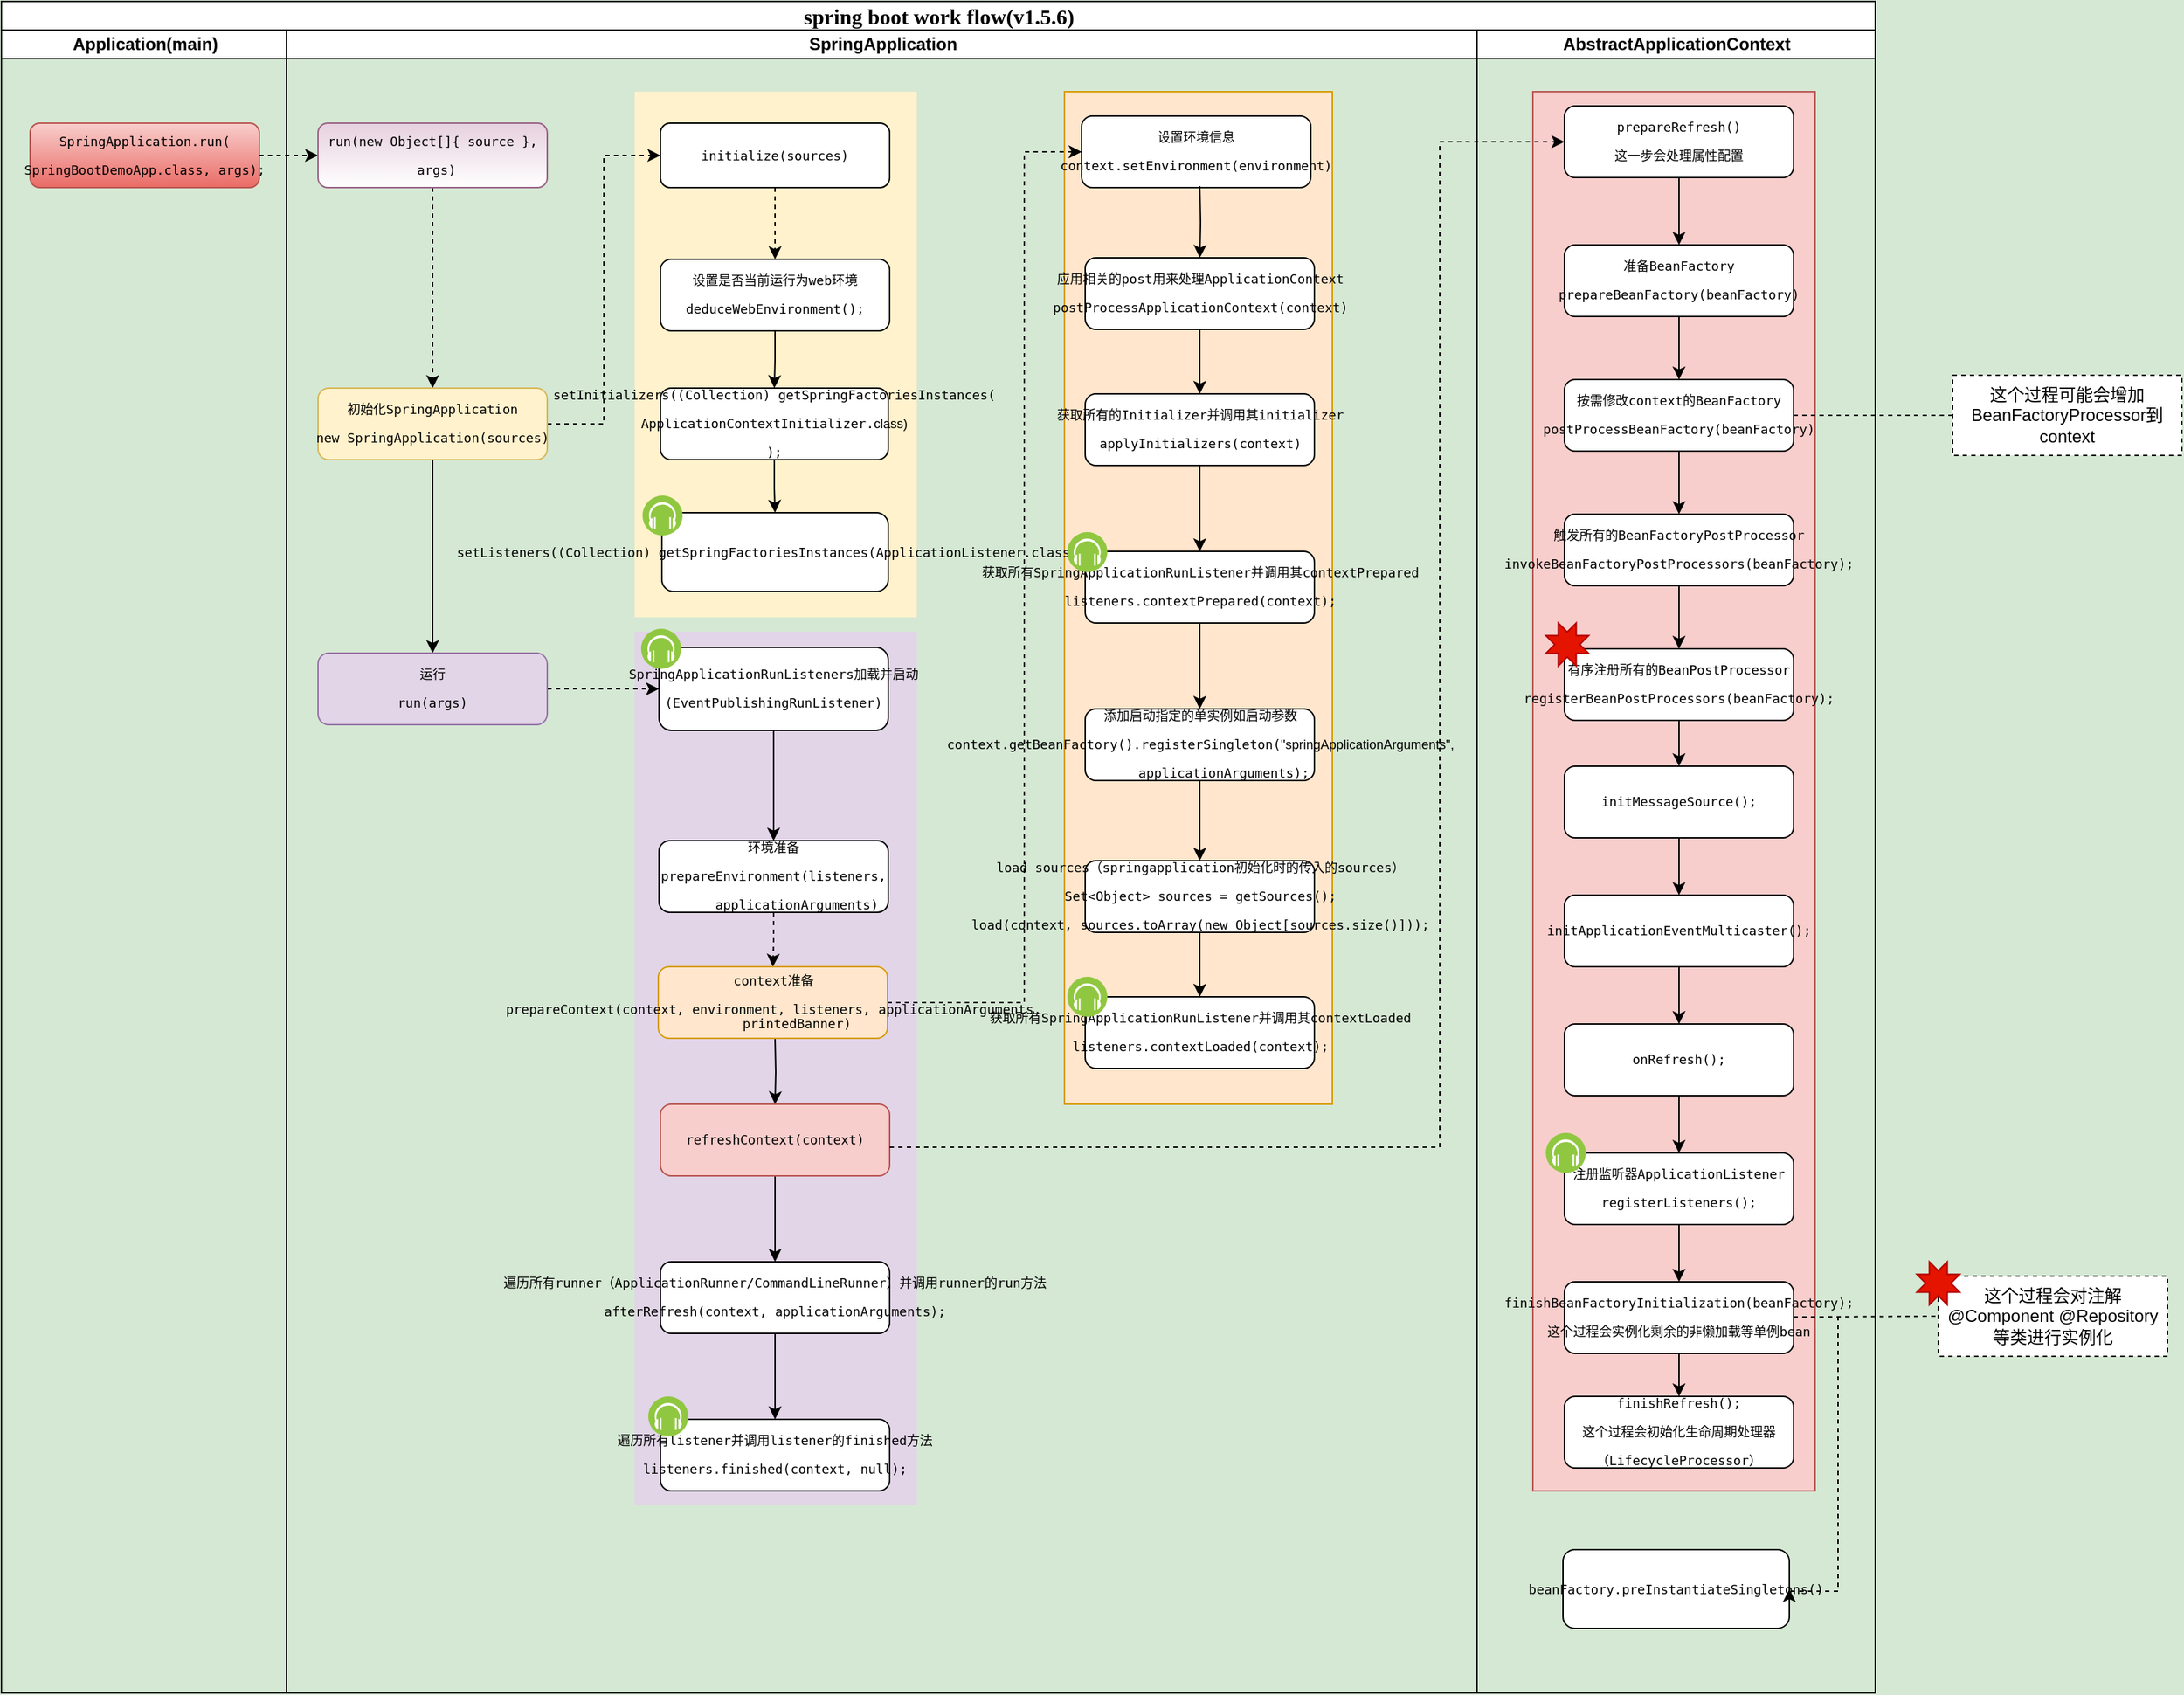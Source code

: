 <mxfile version="10.7.5" type="device"><diagram name="Page-1" id="74e2e168-ea6b-b213-b513-2b3c1d86103e"><mxGraphModel dx="1398" dy="862" grid="1" gridSize="10" guides="1" tooltips="1" connect="1" arrows="1" fold="1" page="1" pageScale="1" pageWidth="1100" pageHeight="850" background="#D5E8D4" math="0" shadow="0"><root><mxCell id="0"/><mxCell id="1" parent="0"/><mxCell id="77e6c97f196da883-1" value="&lt;font style=&quot;font-size: 15px&quot;&gt;spring boot work flow(v1.5.6)&lt;/font&gt;" style="swimlane;html=1;childLayout=stackLayout;startSize=20;rounded=0;shadow=0;labelBackgroundColor=none;strokeWidth=1;fontFamily=Verdana;fontSize=5;align=center;verticalAlign=middle;" parent="1" vertex="1"><mxGeometry x="68" y="20" width="1308" height="1181" as="geometry"/></mxCell><mxCell id="77e6c97f196da883-2" value="Application(main)" style="swimlane;html=1;startSize=20;verticalAlign=middle;" parent="77e6c97f196da883-1" vertex="1"><mxGeometry y="20" width="199" height="1161" as="geometry"/></mxCell><mxCell id="77e6c97f196da883-8" value="&lt;pre style=&quot;font-size: 9px;&quot;&gt;SpringApplication.&lt;span style=&quot;font-size: 9px;&quot;&gt;run&lt;/span&gt;(&lt;/pre&gt;&lt;pre style=&quot;font-size: 9px;&quot;&gt;SpringBootDemoApp.&lt;span style=&quot;font-size: 9px;&quot;&gt;class&lt;/span&gt;, args);&lt;/pre&gt;" style="rounded=1;whiteSpace=wrap;html=1;shadow=0;labelBackgroundColor=none;strokeColor=#b85450;strokeWidth=1;fillColor=#f8cecc;fontFamily=Verdana;fontSize=9;align=center;verticalAlign=middle;gradientColor=#ea6b66;" parent="77e6c97f196da883-2" vertex="1"><mxGeometry x="20" y="65" width="160" height="45" as="geometry"/></mxCell><mxCell id="xCWV8dmAgBK2p6FcGzar-16" value="" style="edgeStyle=orthogonalEdgeStyle;rounded=0;orthogonalLoop=1;jettySize=auto;html=1;dashed=1;fontSize=9;strokeWidth=1;verticalAlign=middle;" parent="77e6c97f196da883-1" source="77e6c97f196da883-8" target="xCWV8dmAgBK2p6FcGzar-2" edge="1"><mxGeometry relative="1" as="geometry"/></mxCell><mxCell id="77e6c97f196da883-4" value="SpringApplication" style="swimlane;html=1;startSize=20;verticalAlign=middle;" parent="77e6c97f196da883-1" vertex="1"><mxGeometry x="199" y="20" width="831" height="1161" as="geometry"/></mxCell><mxCell id="xCWV8dmAgBK2p6FcGzar-78" value="" style="rounded=0;whiteSpace=wrap;html=1;fillColor=#ffe6cc;fontSize=10;strokeColor=#d79b00;strokeWidth=1;verticalAlign=middle;" parent="77e6c97f196da883-4" vertex="1"><mxGeometry x="543" y="43" width="187" height="707" as="geometry"/></mxCell><mxCell id="xCWV8dmAgBK2p6FcGzar-77" value="" style="rounded=0;whiteSpace=wrap;html=1;fillColor=#e1d5e7;fontSize=9;strokeColor=none;strokeWidth=1;verticalAlign=middle;" parent="77e6c97f196da883-4" vertex="1"><mxGeometry x="243" y="420" width="197" height="610" as="geometry"/></mxCell><mxCell id="xCWV8dmAgBK2p6FcGzar-76" value="" style="rounded=0;whiteSpace=wrap;html=1;fontSize=10;fillColor=#fff2cc;strokeColor=none;strokeWidth=1;verticalAlign=middle;" parent="77e6c97f196da883-4" vertex="1"><mxGeometry x="243" y="43" width="197" height="367" as="geometry"/></mxCell><mxCell id="xCWV8dmAgBK2p6FcGzar-4" value="" style="edgeStyle=orthogonalEdgeStyle;rounded=0;orthogonalLoop=1;jettySize=auto;html=1;fontSize=9;verticalAlign=middle;dashed=1;strokeWidth=1;" parent="77e6c97f196da883-4" source="xCWV8dmAgBK2p6FcGzar-2" target="xCWV8dmAgBK2p6FcGzar-3" edge="1"><mxGeometry relative="1" as="geometry"/></mxCell><mxCell id="xCWV8dmAgBK2p6FcGzar-2" value="&lt;pre style=&quot;font-size: 9px;&quot;&gt;&lt;span style=&quot;font-size: 9px;&quot;&gt;run&lt;/span&gt;(&lt;span style=&quot;font-size: 9px;&quot;&gt;new &lt;/span&gt;Object[]{ source },&lt;/pre&gt;&lt;pre style=&quot;font-size: 9px;&quot;&gt; args)&lt;/pre&gt;" style="rounded=1;whiteSpace=wrap;html=1;fontSize=9;fillColor=#e6d0de;strokeColor=#996185;strokeWidth=1;verticalAlign=middle;gradientColor=#ffffff;" parent="77e6c97f196da883-4" vertex="1"><mxGeometry x="22" y="65" width="160" height="45" as="geometry"/></mxCell><mxCell id="xCWV8dmAgBK2p6FcGzar-6" value="" style="edgeStyle=orthogonalEdgeStyle;rounded=0;orthogonalLoop=1;jettySize=auto;html=1;fontSize=9;strokeWidth=1;verticalAlign=middle;" parent="77e6c97f196da883-4" source="xCWV8dmAgBK2p6FcGzar-3" target="xCWV8dmAgBK2p6FcGzar-5" edge="1"><mxGeometry relative="1" as="geometry"/></mxCell><mxCell id="xCWV8dmAgBK2p6FcGzar-34" value="" style="edgeStyle=orthogonalEdgeStyle;rounded=0;orthogonalLoop=1;jettySize=auto;html=1;fontSize=9;entryX=0;entryY=0.5;entryDx=0;entryDy=0;dashed=1;strokeWidth=1;verticalAlign=middle;" parent="77e6c97f196da883-4" source="xCWV8dmAgBK2p6FcGzar-3" target="xCWV8dmAgBK2p6FcGzar-8" edge="1"><mxGeometry relative="1" as="geometry"/></mxCell><mxCell id="xCWV8dmAgBK2p6FcGzar-3" value="&lt;pre style=&quot;font-size: 9px;&quot;&gt;&lt;pre style=&quot;font-size: 9px;&quot;&gt;初始化SpringApplication&lt;/pre&gt;&lt;pre style=&quot;font-size: 9px;&quot;&gt;&lt;span style=&quot;font-size: 9px;&quot;&gt;new &lt;/span&gt;SpringApplication(sources)&lt;/pre&gt;&lt;/pre&gt;" style="rounded=1;whiteSpace=wrap;html=1;fontSize=9;fillColor=#fff2cc;strokeColor=#d6b656;strokeWidth=1;verticalAlign=middle;" parent="77e6c97f196da883-4" vertex="1"><mxGeometry x="22" y="250" width="160" height="50" as="geometry"/></mxCell><mxCell id="xCWV8dmAgBK2p6FcGzar-22" value="" style="edgeStyle=orthogonalEdgeStyle;rounded=0;orthogonalLoop=1;jettySize=auto;html=1;dashed=1;fontSize=9;strokeWidth=1;verticalAlign=middle;entryX=0;entryY=0.5;entryDx=0;entryDy=0;" parent="77e6c97f196da883-4" source="xCWV8dmAgBK2p6FcGzar-5" target="tk0hiYS8A3kOr5crJlKy-17" edge="1"><mxGeometry relative="1" as="geometry"/></mxCell><mxCell id="xCWV8dmAgBK2p6FcGzar-5" value="&lt;pre style=&quot;font-size: 9px;&quot;&gt;&lt;pre style=&quot;font-size: 9px;&quot;&gt;&lt;pre style=&quot;font-size: 9px;&quot;&gt;&lt;pre style=&quot;font-size: 9px;&quot;&gt;运行&lt;/pre&gt;&lt;pre style=&quot;font-size: 9px;&quot;&gt;run(args)&lt;/pre&gt;&lt;/pre&gt;&lt;/pre&gt;&lt;/pre&gt;" style="rounded=1;whiteSpace=wrap;html=1;fontSize=9;fillColor=#e1d5e7;strokeColor=#9673a6;strokeWidth=1;verticalAlign=middle;" parent="77e6c97f196da883-4" vertex="1"><mxGeometry x="22" y="435" width="160" height="50" as="geometry"/></mxCell><mxCell id="xCWV8dmAgBK2p6FcGzar-24" value="" style="edgeStyle=orthogonalEdgeStyle;rounded=0;orthogonalLoop=1;jettySize=auto;html=1;dashed=1;fontSize=9;strokeWidth=1;entryX=0.5;entryY=0;entryDx=0;entryDy=0;verticalAlign=middle;" parent="77e6c97f196da883-4" source="xCWV8dmAgBK2p6FcGzar-21" target="xCWV8dmAgBK2p6FcGzar-25" edge="1"><mxGeometry relative="1" as="geometry"><mxPoint x="342" y="539" as="targetPoint"/></mxGeometry></mxCell><mxCell id="xCWV8dmAgBK2p6FcGzar-21" value="&lt;pre style=&quot;font-size: 9px&quot;&gt;&lt;pre style=&quot;font-size: 9px&quot;&gt;&lt;pre style=&quot;font-size: 9px&quot;&gt;&lt;pre style=&quot;font-size: 9px&quot;&gt;&lt;pre style=&quot;font-size: 9px&quot;&gt;环境准备&lt;/pre&gt;&lt;pre style=&quot;font-size: 9px&quot;&gt;prepareEnvironment(listeners,&lt;/pre&gt;&lt;pre style=&quot;font-size: 9px&quot;&gt;      applicationArguments)&lt;/pre&gt;&lt;/pre&gt;&lt;/pre&gt;&lt;/pre&gt;&lt;/pre&gt;" style="rounded=1;whiteSpace=wrap;html=1;fontSize=9;strokeWidth=1;verticalAlign=middle;" parent="77e6c97f196da883-4" vertex="1"><mxGeometry x="260" y="566" width="160" height="50" as="geometry"/></mxCell><mxCell id="xCWV8dmAgBK2p6FcGzar-28" value="" style="edgeStyle=orthogonalEdgeStyle;rounded=0;orthogonalLoop=1;jettySize=auto;html=1;fontSize=9;strokeWidth=1;verticalAlign=middle;" parent="77e6c97f196da883-4" target="xCWV8dmAgBK2p6FcGzar-27" edge="1"><mxGeometry relative="1" as="geometry"><mxPoint x="341" y="704" as="sourcePoint"/></mxGeometry></mxCell><mxCell id="xCWV8dmAgBK2p6FcGzar-36" value="" style="edgeStyle=orthogonalEdgeStyle;rounded=0;orthogonalLoop=1;jettySize=auto;html=1;dashed=1;fontSize=9;strokeWidth=1;verticalAlign=middle;" parent="77e6c97f196da883-4" source="xCWV8dmAgBK2p6FcGzar-25" target="xCWV8dmAgBK2p6FcGzar-35" edge="1"><mxGeometry relative="1" as="geometry"><Array as="points"><mxPoint x="515" y="679"/><mxPoint x="515" y="85"/></Array></mxGeometry></mxCell><mxCell id="xCWV8dmAgBK2p6FcGzar-25" value="&lt;pre style=&quot;font-size: 9px;&quot;&gt;&lt;pre style=&quot;font-size: 9px;&quot;&gt;&lt;pre style=&quot;font-size: 9px;&quot;&gt;&lt;pre style=&quot;font-size: 9px;&quot;&gt;&lt;pre style=&quot;font-size: 9px;&quot;&gt;&lt;pre style=&quot;font-size: 9px;&quot;&gt;context准备&lt;/pre&gt;&lt;pre style=&quot;font-size: 9px;&quot;&gt;prepareContext(context, environment, listeners, applicationArguments,&lt;br style=&quot;font-size: 9px;&quot;&gt;      printedBanner)&lt;/pre&gt;&lt;/pre&gt;&lt;/pre&gt;&lt;/pre&gt;&lt;/pre&gt;&lt;/pre&gt;" style="rounded=1;whiteSpace=wrap;html=1;fontSize=9;fillColor=#ffe6cc;strokeColor=#d79b00;strokeWidth=1;verticalAlign=middle;" parent="77e6c97f196da883-4" vertex="1"><mxGeometry x="259.5" y="654" width="160" height="50" as="geometry"/></mxCell><mxCell id="xCWV8dmAgBK2p6FcGzar-35" value="&lt;pre style=&quot;font-size: 9px&quot;&gt;&lt;pre style=&quot;font-size: 9px&quot;&gt;&lt;pre style=&quot;font-size: 9px&quot;&gt;&lt;pre style=&quot;font-size: 9px&quot;&gt;&lt;pre style=&quot;font-size: 9px&quot;&gt;&lt;pre style=&quot;font-size: 9px&quot;&gt;&lt;pre style=&quot;font-size: 9px&quot;&gt;设置环境信息&lt;/pre&gt;&lt;pre style=&quot;font-size: 9px&quot;&gt;context.setEnvironment(environment)&lt;/pre&gt;&lt;/pre&gt;&lt;/pre&gt;&lt;/pre&gt;&lt;/pre&gt;&lt;/pre&gt;&lt;/pre&gt;" style="rounded=1;whiteSpace=wrap;html=1;fontSize=9;strokeWidth=1;verticalAlign=middle;" parent="77e6c97f196da883-4" vertex="1"><mxGeometry x="555" y="60" width="160" height="50" as="geometry"/></mxCell><mxCell id="xCWV8dmAgBK2p6FcGzar-40" value="" style="edgeStyle=orthogonalEdgeStyle;rounded=0;orthogonalLoop=1;jettySize=auto;html=1;fontSize=9;strokeWidth=1;verticalAlign=middle;" parent="77e6c97f196da883-4" target="xCWV8dmAgBK2p6FcGzar-39" edge="1"><mxGeometry relative="1" as="geometry"><mxPoint x="637.5" y="109" as="sourcePoint"/></mxGeometry></mxCell><mxCell id="xCWV8dmAgBK2p6FcGzar-42" value="" style="edgeStyle=orthogonalEdgeStyle;rounded=0;orthogonalLoop=1;jettySize=auto;html=1;fontSize=9;strokeWidth=1;verticalAlign=middle;" parent="77e6c97f196da883-4" source="xCWV8dmAgBK2p6FcGzar-39" target="xCWV8dmAgBK2p6FcGzar-41" edge="1"><mxGeometry relative="1" as="geometry"/></mxCell><mxCell id="xCWV8dmAgBK2p6FcGzar-39" value="&lt;pre style=&quot;font-size: 9px&quot;&gt;&lt;pre style=&quot;font-size: 9px&quot;&gt;&lt;pre style=&quot;font-size: 9px&quot;&gt;&lt;pre style=&quot;font-size: 9px&quot;&gt;&lt;pre style=&quot;font-size: 9px&quot;&gt;&lt;pre style=&quot;font-size: 9px&quot;&gt;&lt;pre style=&quot;font-size: 9px&quot;&gt;&lt;pre style=&quot;font-size: 9px&quot;&gt;应用相关的post用来处理ApplicationContext&lt;/pre&gt;&lt;pre style=&quot;font-size: 9px&quot;&gt;postProcessApplicationContext(context)&lt;/pre&gt;&lt;/pre&gt;&lt;/pre&gt;&lt;/pre&gt;&lt;/pre&gt;&lt;/pre&gt;&lt;/pre&gt;&lt;/pre&gt;" style="rounded=1;whiteSpace=wrap;html=1;fontSize=9;strokeWidth=1;verticalAlign=middle;" parent="77e6c97f196da883-4" vertex="1"><mxGeometry x="557.5" y="159" width="160" height="50" as="geometry"/></mxCell><mxCell id="xCWV8dmAgBK2p6FcGzar-44" value="" style="edgeStyle=orthogonalEdgeStyle;rounded=0;orthogonalLoop=1;jettySize=auto;html=1;fontSize=9;strokeWidth=1;verticalAlign=middle;" parent="77e6c97f196da883-4" source="xCWV8dmAgBK2p6FcGzar-41" target="xCWV8dmAgBK2p6FcGzar-43" edge="1"><mxGeometry relative="1" as="geometry"/></mxCell><mxCell id="xCWV8dmAgBK2p6FcGzar-41" value="&lt;pre style=&quot;font-size: 9px&quot;&gt;&lt;pre style=&quot;font-size: 9px&quot;&gt;&lt;pre style=&quot;font-size: 9px&quot;&gt;&lt;pre style=&quot;font-size: 9px&quot;&gt;&lt;pre style=&quot;font-size: 9px&quot;&gt;&lt;pre style=&quot;font-size: 9px&quot;&gt;&lt;pre style=&quot;font-size: 9px&quot;&gt;&lt;pre style=&quot;font-size: 9px&quot;&gt;&lt;pre style=&quot;font-size: 9px&quot;&gt;获取所有的Initializer并调用其initializer&lt;/pre&gt;&lt;pre style=&quot;font-size: 9px&quot;&gt;applyInitializers(context)&lt;/pre&gt;&lt;/pre&gt;&lt;/pre&gt;&lt;/pre&gt;&lt;/pre&gt;&lt;/pre&gt;&lt;/pre&gt;&lt;/pre&gt;&lt;/pre&gt;" style="rounded=1;whiteSpace=wrap;html=1;fontSize=9;strokeWidth=1;verticalAlign=middle;" parent="77e6c97f196da883-4" vertex="1"><mxGeometry x="557.5" y="254" width="160" height="50" as="geometry"/></mxCell><mxCell id="xCWV8dmAgBK2p6FcGzar-46" value="" style="edgeStyle=orthogonalEdgeStyle;rounded=0;orthogonalLoop=1;jettySize=auto;html=1;fontSize=9;strokeWidth=1;verticalAlign=middle;" parent="77e6c97f196da883-4" source="xCWV8dmAgBK2p6FcGzar-43" target="xCWV8dmAgBK2p6FcGzar-45" edge="1"><mxGeometry relative="1" as="geometry"/></mxCell><mxCell id="xCWV8dmAgBK2p6FcGzar-43" value="&lt;pre style=&quot;font-size: 9px&quot;&gt;&lt;pre style=&quot;font-size: 9px&quot;&gt;&lt;pre style=&quot;font-size: 9px&quot;&gt;&lt;pre style=&quot;font-size: 9px&quot;&gt;&lt;pre style=&quot;font-size: 9px&quot;&gt;&lt;pre style=&quot;font-size: 9px&quot;&gt;&lt;pre style=&quot;font-size: 9px&quot;&gt;&lt;pre style=&quot;font-size: 9px&quot;&gt;&lt;pre style=&quot;font-size: 9px&quot;&gt;&lt;pre style=&quot;font-size: 9px&quot;&gt;获取所有SpringApplicationRunListener并调用其contextPrepared&lt;/pre&gt;&lt;pre style=&quot;font-size: 9px&quot;&gt;listeners.contextPrepared(context);&lt;/pre&gt;&lt;/pre&gt;&lt;/pre&gt;&lt;/pre&gt;&lt;/pre&gt;&lt;/pre&gt;&lt;/pre&gt;&lt;/pre&gt;&lt;/pre&gt;&lt;/pre&gt;" style="rounded=1;whiteSpace=wrap;html=1;fontSize=9;strokeWidth=1;verticalAlign=middle;" parent="77e6c97f196da883-4" vertex="1"><mxGeometry x="557.5" y="364" width="160" height="50" as="geometry"/></mxCell><mxCell id="xCWV8dmAgBK2p6FcGzar-48" value="" style="edgeStyle=orthogonalEdgeStyle;rounded=0;orthogonalLoop=1;jettySize=auto;html=1;fontSize=9;strokeWidth=1;verticalAlign=middle;" parent="77e6c97f196da883-4" source="xCWV8dmAgBK2p6FcGzar-45" target="xCWV8dmAgBK2p6FcGzar-47" edge="1"><mxGeometry relative="1" as="geometry"/></mxCell><mxCell id="xCWV8dmAgBK2p6FcGzar-45" value="&lt;pre style=&quot;font-size: 9px&quot;&gt;&lt;pre style=&quot;font-size: 9px&quot;&gt;&lt;pre style=&quot;font-size: 9px&quot;&gt;&lt;pre style=&quot;font-size: 9px&quot;&gt;&lt;pre style=&quot;font-size: 9px&quot;&gt;&lt;pre style=&quot;font-size: 9px&quot;&gt;&lt;pre style=&quot;font-size: 9px&quot;&gt;&lt;pre style=&quot;font-size: 9px&quot;&gt;&lt;pre style=&quot;font-size: 9px&quot;&gt;&lt;pre style=&quot;font-size: 9px&quot;&gt;&lt;pre style=&quot;font-size: 9px&quot;&gt;&lt;pre style=&quot;font-size: 9px&quot;&gt;添加启动指定的单实例如启动参数&lt;/pre&gt;&lt;pre style=&quot;font-size: 9px&quot;&gt;context.getBeanFactory().registerSingleton(&lt;span style=&quot;font-family: &amp;#34;helvetica&amp;#34; ; white-space: normal&quot;&gt;&quot;springApplicationArguments&quot;&lt;/span&gt;&lt;span style=&quot;font-family: &amp;#34;helvetica&amp;#34; ; white-space: normal&quot;&gt;,&lt;/span&gt;&lt;br&gt;&lt;/pre&gt;&lt;/pre&gt;&lt;pre style=&quot;font-size: 9px&quot;&gt;      applicationArguments);&lt;/pre&gt;&lt;/pre&gt;&lt;/pre&gt;&lt;/pre&gt;&lt;/pre&gt;&lt;/pre&gt;&lt;/pre&gt;&lt;/pre&gt;&lt;/pre&gt;&lt;/pre&gt;&lt;/pre&gt;" style="rounded=1;whiteSpace=wrap;html=1;fontSize=9;strokeWidth=1;verticalAlign=middle;" parent="77e6c97f196da883-4" vertex="1"><mxGeometry x="557.5" y="474" width="160" height="50" as="geometry"/></mxCell><mxCell id="xCWV8dmAgBK2p6FcGzar-50" value="" style="edgeStyle=orthogonalEdgeStyle;rounded=0;orthogonalLoop=1;jettySize=auto;html=1;fontSize=9;strokeWidth=1;verticalAlign=middle;" parent="77e6c97f196da883-4" source="xCWV8dmAgBK2p6FcGzar-47" target="xCWV8dmAgBK2p6FcGzar-49" edge="1"><mxGeometry relative="1" as="geometry"/></mxCell><mxCell id="xCWV8dmAgBK2p6FcGzar-47" value="&lt;pre style=&quot;font-size: 9px&quot;&gt;&lt;pre style=&quot;font-size: 9px&quot;&gt;&lt;pre style=&quot;font-size: 9px&quot;&gt;&lt;pre style=&quot;font-size: 9px&quot;&gt;&lt;pre style=&quot;font-size: 9px&quot;&gt;&lt;pre style=&quot;font-size: 9px&quot;&gt;&lt;pre style=&quot;font-size: 9px&quot;&gt;&lt;pre style=&quot;font-size: 9px&quot;&gt;&lt;pre style=&quot;font-size: 9px&quot;&gt;&lt;pre style=&quot;font-size: 9px&quot;&gt;&lt;pre style=&quot;font-size: 9px&quot;&gt;&lt;pre style=&quot;font-size: 9px&quot;&gt;&lt;pre style=&quot;font-size: 9px&quot;&gt;load sources（springapplication初始化时的传入的sources）&lt;/pre&gt;&lt;pre style=&quot;font-size: 9px&quot;&gt;Set&amp;lt;Object&amp;gt; sources = getSources();&lt;/pre&gt;&lt;pre style=&quot;font-size: 9px&quot;&gt;&lt;pre style=&quot;font-size: 9px&quot;&gt;load(context, sources.toArray(&lt;span style=&quot;font-size: 9px&quot;&gt;new &lt;/span&gt;Object[sources.size()]));&lt;/pre&gt;&lt;/pre&gt;&lt;/pre&gt;&lt;/pre&gt;&lt;/pre&gt;&lt;/pre&gt;&lt;/pre&gt;&lt;/pre&gt;&lt;/pre&gt;&lt;/pre&gt;&lt;/pre&gt;&lt;/pre&gt;&lt;/pre&gt;&lt;/pre&gt;" style="rounded=1;whiteSpace=wrap;html=1;fontSize=9;strokeWidth=1;verticalAlign=middle;" parent="77e6c97f196da883-4" vertex="1"><mxGeometry x="557.5" y="580" width="160" height="50" as="geometry"/></mxCell><mxCell id="xCWV8dmAgBK2p6FcGzar-49" value="&lt;pre style=&quot;font-size: 9px&quot;&gt;&lt;pre style=&quot;font-size: 9px&quot;&gt;&lt;pre style=&quot;font-size: 9px&quot;&gt;&lt;pre style=&quot;font-size: 9px&quot;&gt;&lt;pre style=&quot;font-size: 9px&quot;&gt;&lt;pre style=&quot;font-size: 9px&quot;&gt;&lt;pre style=&quot;font-size: 9px&quot;&gt;&lt;pre style=&quot;font-size: 9px&quot;&gt;&lt;pre style=&quot;font-size: 9px&quot;&gt;&lt;pre style=&quot;font-size: 9px&quot;&gt;&lt;pre style=&quot;font-size: 9px&quot;&gt;&lt;pre style=&quot;font-size: 9px&quot;&gt;&lt;pre style=&quot;font-size: 9px&quot;&gt;&lt;pre style=&quot;font-size: 9px&quot;&gt;&lt;pre&gt;获取所有SpringApplicationRunListener并调用其contextLoaded&lt;/pre&gt;&lt;/pre&gt;&lt;pre style=&quot;font-size: 9px&quot;&gt;listeners.contextLoaded(context);&lt;/pre&gt;&lt;/pre&gt;&lt;/pre&gt;&lt;/pre&gt;&lt;/pre&gt;&lt;/pre&gt;&lt;/pre&gt;&lt;/pre&gt;&lt;/pre&gt;&lt;/pre&gt;&lt;/pre&gt;&lt;/pre&gt;&lt;/pre&gt;&lt;/pre&gt;" style="rounded=1;whiteSpace=wrap;html=1;fontSize=9;strokeWidth=1;verticalAlign=middle;" parent="77e6c97f196da883-4" vertex="1"><mxGeometry x="557.5" y="675" width="160" height="50" as="geometry"/></mxCell><mxCell id="xCWV8dmAgBK2p6FcGzar-30" value="" style="edgeStyle=orthogonalEdgeStyle;rounded=0;orthogonalLoop=1;jettySize=auto;html=1;fontSize=9;strokeWidth=1;verticalAlign=middle;" parent="77e6c97f196da883-4" source="xCWV8dmAgBK2p6FcGzar-27" target="xCWV8dmAgBK2p6FcGzar-29" edge="1"><mxGeometry relative="1" as="geometry"/></mxCell><mxCell id="xCWV8dmAgBK2p6FcGzar-27" value="&lt;pre style=&quot;font-size: 9px;&quot;&gt;&lt;pre style=&quot;font-size: 9px;&quot;&gt;&lt;pre style=&quot;font-size: 9px;&quot;&gt;&lt;pre style=&quot;font-size: 9px;&quot;&gt;&lt;pre style=&quot;font-size: 9px;&quot;&gt;&lt;pre style=&quot;font-size: 9px;&quot;&gt;&lt;pre style=&quot;font-size: 9px;&quot;&gt;refreshContext(context)&lt;/pre&gt;&lt;/pre&gt;&lt;/pre&gt;&lt;/pre&gt;&lt;/pre&gt;&lt;/pre&gt;&lt;/pre&gt;" style="rounded=1;whiteSpace=wrap;html=1;fontSize=9;fillColor=#f8cecc;strokeColor=#b85450;strokeWidth=1;verticalAlign=middle;" parent="77e6c97f196da883-4" vertex="1"><mxGeometry x="261" y="750" width="160" height="50" as="geometry"/></mxCell><mxCell id="xCWV8dmAgBK2p6FcGzar-32" value="" style="edgeStyle=orthogonalEdgeStyle;rounded=0;orthogonalLoop=1;jettySize=auto;html=1;fontSize=9;strokeWidth=1;verticalAlign=middle;" parent="77e6c97f196da883-4" source="xCWV8dmAgBK2p6FcGzar-29" target="xCWV8dmAgBK2p6FcGzar-31" edge="1"><mxGeometry relative="1" as="geometry"/></mxCell><mxCell id="xCWV8dmAgBK2p6FcGzar-29" value="&lt;pre style=&quot;font-size: 9px;&quot;&gt;&lt;pre style=&quot;font-size: 9px;&quot;&gt;&lt;pre style=&quot;font-size: 9px;&quot;&gt;&lt;pre style=&quot;font-size: 9px;&quot;&gt;&lt;pre style=&quot;font-size: 9px;&quot;&gt;&lt;pre style=&quot;font-size: 9px;&quot;&gt;&lt;pre style=&quot;font-size: 9px;&quot;&gt;&lt;pre style=&quot;font-size: 9px;&quot;&gt;遍历所有runner（ApplicationRunner/CommandLineRunner）并调用runner的run方法&lt;/pre&gt;&lt;pre style=&quot;font-size: 9px;&quot;&gt;afterRefresh(context, applicationArguments);&lt;/pre&gt;&lt;/pre&gt;&lt;/pre&gt;&lt;/pre&gt;&lt;/pre&gt;&lt;/pre&gt;&lt;/pre&gt;&lt;/pre&gt;" style="rounded=1;whiteSpace=wrap;html=1;fontSize=9;strokeWidth=1;verticalAlign=middle;" parent="77e6c97f196da883-4" vertex="1"><mxGeometry x="261" y="860" width="160" height="50" as="geometry"/></mxCell><mxCell id="xCWV8dmAgBK2p6FcGzar-31" value="&lt;pre style=&quot;font-size: 9px;&quot;&gt;&lt;pre style=&quot;font-size: 9px;&quot;&gt;&lt;pre style=&quot;font-size: 9px;&quot;&gt;&lt;pre style=&quot;font-size: 9px;&quot;&gt;&lt;pre style=&quot;font-size: 9px;&quot;&gt;&lt;pre style=&quot;font-size: 9px;&quot;&gt;&lt;pre style=&quot;font-size: 9px;&quot;&gt;&lt;pre style=&quot;font-size: 9px;&quot;&gt;&lt;pre style=&quot;font-size: 9px;&quot;&gt;遍历所有listener并调用listener的finished方法&lt;/pre&gt;&lt;pre style=&quot;font-size: 9px;&quot;&gt;listeners.finished(context, &lt;span style=&quot;font-size: 9px;&quot;&gt;null&lt;/span&gt;);&lt;/pre&gt;&lt;/pre&gt;&lt;/pre&gt;&lt;/pre&gt;&lt;/pre&gt;&lt;/pre&gt;&lt;/pre&gt;&lt;/pre&gt;&lt;/pre&gt;" style="rounded=1;whiteSpace=wrap;html=1;fontSize=9;strokeWidth=1;verticalAlign=middle;" parent="77e6c97f196da883-4" vertex="1"><mxGeometry x="261" y="970" width="160" height="50" as="geometry"/></mxCell><mxCell id="xCWV8dmAgBK2p6FcGzar-8" value="&lt;pre style=&quot;font-size: 9px;&quot;&gt;initialize(sources)&lt;/pre&gt;" style="rounded=1;whiteSpace=wrap;html=1;fontSize=9;strokeWidth=1;verticalAlign=middle;" parent="77e6c97f196da883-4" vertex="1"><mxGeometry x="261" y="65" width="160" height="45" as="geometry"/></mxCell><mxCell id="xCWV8dmAgBK2p6FcGzar-9" value="&lt;pre style=&quot;font-size: 9px;&quot;&gt;&lt;pre style=&quot;font-size: 9px;&quot;&gt;设置是否当前运行为web环境&lt;/pre&gt;&lt;pre style=&quot;font-size: 9px;&quot;&gt;deduceWebEnvironment();&lt;/pre&gt;&lt;/pre&gt;" style="rounded=1;html=1;fontSize=9;strokeWidth=1;verticalAlign=middle;horizontal=1;spacing=2;whiteSpace=wrap;labelBorderColor=none;" parent="77e6c97f196da883-4" vertex="1"><mxGeometry x="261" y="160" width="160" height="50" as="geometry"/></mxCell><mxCell id="xCWV8dmAgBK2p6FcGzar-10" value="" style="edgeStyle=orthogonalEdgeStyle;rounded=0;orthogonalLoop=1;jettySize=auto;html=1;dashed=1;fontSize=9;strokeWidth=1;verticalAlign=middle;" parent="77e6c97f196da883-4" source="xCWV8dmAgBK2p6FcGzar-8" target="xCWV8dmAgBK2p6FcGzar-9" edge="1"><mxGeometry relative="1" as="geometry"/></mxCell><mxCell id="xCWV8dmAgBK2p6FcGzar-33" value="" style="edgeStyle=orthogonalEdgeStyle;rounded=0;orthogonalLoop=1;jettySize=auto;html=1;fontSize=9;strokeWidth=1;verticalAlign=middle;" parent="77e6c97f196da883-4" source="xCWV8dmAgBK2p6FcGzar-11" target="xCWV8dmAgBK2p6FcGzar-13" edge="1"><mxGeometry relative="1" as="geometry"/></mxCell><mxCell id="xCWV8dmAgBK2p6FcGzar-11" value="&lt;pre style=&quot;font-size: 9px&quot;&gt;&lt;pre style=&quot;font-size: 9px&quot;&gt;&lt;pre style=&quot;font-size: 9px&quot;&gt;setInitializers((Collection) getSpringFactoriesInstances(&lt;/pre&gt;&lt;pre style=&quot;font-size: 9px&quot;&gt;ApplicationContextInitializer.&lt;span style=&quot;font-family: &amp;#34;helvetica&amp;#34; ; white-space: normal&quot;&gt;class&lt;/span&gt;&lt;span style=&quot;font-family: &amp;#34;helvetica&amp;#34; ; white-space: normal&quot;&gt;)&lt;/span&gt;&lt;/pre&gt;&lt;pre style=&quot;font-size: 9px&quot;&gt;);&lt;/pre&gt;&lt;/pre&gt;&lt;/pre&gt;" style="rounded=1;whiteSpace=wrap;html=1;fontSize=9;strokeWidth=1;verticalAlign=middle;" parent="77e6c97f196da883-4" vertex="1"><mxGeometry x="261" y="250" width="159" height="50" as="geometry"/></mxCell><mxCell id="xCWV8dmAgBK2p6FcGzar-12" value="" style="edgeStyle=orthogonalEdgeStyle;rounded=0;orthogonalLoop=1;jettySize=auto;html=1;fontSize=9;strokeWidth=1;verticalAlign=middle;" parent="77e6c97f196da883-4" source="xCWV8dmAgBK2p6FcGzar-9" target="xCWV8dmAgBK2p6FcGzar-11" edge="1"><mxGeometry relative="1" as="geometry"/></mxCell><mxCell id="xCWV8dmAgBK2p6FcGzar-13" value="&lt;pre style=&quot;font-size: 9px;&quot;&gt;&lt;pre style=&quot;font-size: 9px;&quot;&gt;&lt;pre style=&quot;font-size: 9px;&quot;&gt;setListeners((Collection) getSpringFactoriesInstances(ApplicationListener.&lt;span style=&quot;font-size: 9px;&quot;&gt;class&lt;/span&gt;));&lt;/pre&gt;&lt;/pre&gt;&lt;/pre&gt;" style="rounded=1;whiteSpace=wrap;html=1;fontSize=9;strokeWidth=1;verticalAlign=middle;" parent="77e6c97f196da883-4" vertex="1"><mxGeometry x="262" y="337" width="158" height="55" as="geometry"/></mxCell><mxCell id="tk0hiYS8A3kOr5crJlKy-5" value="" style="aspect=fixed;perimeter=ellipsePerimeter;html=1;align=center;shadow=0;dashed=0;fontColor=#4277BB;labelBackgroundColor=#ffffff;fontSize=12;spacingTop=3;image;image=img/lib/ibm/blockchain/event_listener.svg;fillColor=#FFD966;" parent="77e6c97f196da883-4" vertex="1"><mxGeometry x="248.5" y="325" width="28" height="28" as="geometry"/></mxCell><mxCell id="tk0hiYS8A3kOr5crJlKy-6" value="" style="aspect=fixed;perimeter=ellipsePerimeter;html=1;align=center;shadow=0;dashed=0;fontColor=#4277BB;labelBackgroundColor=#ffffff;fontSize=12;spacingTop=3;image;image=img/lib/ibm/blockchain/event_listener.svg;fillColor=#FFD966;" parent="77e6c97f196da883-4" vertex="1"><mxGeometry x="252.5" y="954" width="28" height="28" as="geometry"/></mxCell><mxCell id="tk0hiYS8A3kOr5crJlKy-7" value="" style="aspect=fixed;perimeter=ellipsePerimeter;html=1;align=center;shadow=0;dashed=0;fontColor=#4277BB;labelBackgroundColor=#ffffff;fontSize=12;spacingTop=3;image;image=img/lib/ibm/blockchain/event_listener.svg;fillColor=#FFD966;" parent="77e6c97f196da883-4" vertex="1"><mxGeometry x="545" y="661" width="28" height="28" as="geometry"/></mxCell><mxCell id="tk0hiYS8A3kOr5crJlKy-11" value="" style="aspect=fixed;perimeter=ellipsePerimeter;html=1;align=center;shadow=0;dashed=0;fontColor=#4277BB;labelBackgroundColor=#ffffff;fontSize=12;spacingTop=3;image;image=img/lib/ibm/blockchain/event_listener.svg;fillColor=#FFD966;" parent="77e6c97f196da883-4" vertex="1"><mxGeometry x="545" y="350.5" width="28" height="28" as="geometry"/></mxCell><mxCell id="tk0hiYS8A3kOr5crJlKy-18" value="" style="edgeStyle=orthogonalEdgeStyle;rounded=0;orthogonalLoop=1;jettySize=auto;html=1;fontColor=#000000;" parent="77e6c97f196da883-4" source="tk0hiYS8A3kOr5crJlKy-17" target="xCWV8dmAgBK2p6FcGzar-21" edge="1"><mxGeometry relative="1" as="geometry"/></mxCell><mxCell id="tk0hiYS8A3kOr5crJlKy-17" value="&lt;pre style=&quot;font-size: 9px;&quot;&gt;SpringApplicationRunListeners加载并启动&lt;/pre&gt;&lt;pre style=&quot;font-size: 9px;&quot;&gt;(EventPublishingRunListener)&lt;/pre&gt;" style="rounded=1;whiteSpace=wrap;html=1;strokeColor=#000000;fillColor=#ffffff;gradientColor=#ffffff;fontColor=#000000;fontSize=9;" parent="77e6c97f196da883-4" vertex="1"><mxGeometry x="260" y="431" width="160" height="58" as="geometry"/></mxCell><mxCell id="tk0hiYS8A3kOr5crJlKy-19" value="" style="aspect=fixed;perimeter=ellipsePerimeter;html=1;align=center;shadow=0;dashed=0;fontColor=#4277BB;labelBackgroundColor=#ffffff;fontSize=12;spacingTop=3;image;image=img/lib/ibm/blockchain/event_listener.svg;fillColor=#FFD966;" parent="77e6c97f196da883-4" vertex="1"><mxGeometry x="247.5" y="418" width="28" height="28" as="geometry"/></mxCell><mxCell id="tk0hiYS8A3kOr5crJlKy-14" value="AbstractApplicationContext" style="swimlane;html=1;startSize=20;verticalAlign=middle;" parent="77e6c97f196da883-1" vertex="1"><mxGeometry x="1030" y="20" width="278" height="1161" as="geometry"/></mxCell><mxCell id="xCWV8dmAgBK2p6FcGzar-75" value="" style="rounded=0;whiteSpace=wrap;html=1;fontSize=10;fillColor=#f8cecc;strokeColor=#b85450;strokeWidth=1;verticalAlign=middle;" parent="tk0hiYS8A3kOr5crJlKy-14" vertex="1"><mxGeometry x="39" y="43" width="197" height="977" as="geometry"/></mxCell><mxCell id="xCWV8dmAgBK2p6FcGzar-51" value="&lt;pre style=&quot;font-size: 9px&quot;&gt;&lt;pre style=&quot;font-size: 9px&quot;&gt;&lt;pre style=&quot;font-size: 9px&quot;&gt;&lt;pre style=&quot;font-size: 9px&quot;&gt;&lt;pre style=&quot;font-size: 9px&quot;&gt;&lt;pre style=&quot;font-size: 9px&quot;&gt;&lt;pre style=&quot;font-size: 9px&quot;&gt;&lt;pre style=&quot;font-size: 9px&quot;&gt;prepareRefresh()&lt;br&gt;&lt;/pre&gt;&lt;pre style=&quot;font-size: 9px&quot;&gt;&lt;pre&gt;这一步会处理属性配置&lt;/pre&gt;&lt;/pre&gt;&lt;/pre&gt;&lt;/pre&gt;&lt;/pre&gt;&lt;/pre&gt;&lt;/pre&gt;&lt;/pre&gt;&lt;/pre&gt;" style="rounded=1;whiteSpace=wrap;html=1;fontSize=9;strokeWidth=1;verticalAlign=middle;" parent="tk0hiYS8A3kOr5crJlKy-14" vertex="1"><mxGeometry x="61" y="53" width="160" height="50" as="geometry"/></mxCell><mxCell id="xCWV8dmAgBK2p6FcGzar-53" value="&lt;pre style=&quot;font-size: 9px&quot;&gt;&lt;pre style=&quot;font-size: 9px&quot;&gt;&lt;pre style=&quot;font-size: 9px&quot;&gt;&lt;pre style=&quot;font-size: 9px&quot;&gt;&lt;pre style=&quot;font-size: 9px&quot;&gt;&lt;pre style=&quot;font-size: 9px&quot;&gt;&lt;pre style=&quot;font-size: 9px&quot;&gt;&lt;pre style=&quot;font-size: 9px&quot;&gt;&lt;pre style=&quot;font-size: 9px&quot;&gt;准备BeanFactory&lt;/pre&gt;&lt;pre style=&quot;font-size: 9px&quot;&gt;prepareBeanFactory(beanFactory)&lt;/pre&gt;&lt;/pre&gt;&lt;/pre&gt;&lt;/pre&gt;&lt;/pre&gt;&lt;/pre&gt;&lt;/pre&gt;&lt;/pre&gt;&lt;/pre&gt;" style="rounded=1;whiteSpace=wrap;html=1;fontSize=9;strokeWidth=1;verticalAlign=middle;" parent="tk0hiYS8A3kOr5crJlKy-14" vertex="1"><mxGeometry x="61" y="150" width="160" height="50" as="geometry"/></mxCell><mxCell id="xCWV8dmAgBK2p6FcGzar-54" value="" style="edgeStyle=orthogonalEdgeStyle;rounded=0;orthogonalLoop=1;jettySize=auto;html=1;fontSize=9;strokeWidth=1;verticalAlign=middle;" parent="tk0hiYS8A3kOr5crJlKy-14" source="xCWV8dmAgBK2p6FcGzar-51" target="xCWV8dmAgBK2p6FcGzar-53" edge="1"><mxGeometry relative="1" as="geometry"/></mxCell><mxCell id="xCWV8dmAgBK2p6FcGzar-55" value="&lt;pre style=&quot;font-size: 9px&quot;&gt;&lt;pre style=&quot;font-size: 9px&quot;&gt;&lt;pre style=&quot;font-size: 9px&quot;&gt;&lt;pre style=&quot;font-size: 9px&quot;&gt;&lt;pre style=&quot;font-size: 9px&quot;&gt;&lt;pre style=&quot;font-size: 9px&quot;&gt;&lt;pre style=&quot;font-size: 9px&quot;&gt;&lt;pre style=&quot;font-size: 9px&quot;&gt;&lt;pre style=&quot;font-size: 9px&quot;&gt;&lt;pre style=&quot;font-size: 9px&quot;&gt;&lt;span&gt;按需修改&lt;/span&gt;context的BeanFactory&lt;/pre&gt;&lt;pre style=&quot;font-size: 9px&quot;&gt;postProcessBeanFactory(beanFactory)&lt;/pre&gt;&lt;/pre&gt;&lt;/pre&gt;&lt;/pre&gt;&lt;/pre&gt;&lt;/pre&gt;&lt;/pre&gt;&lt;/pre&gt;&lt;/pre&gt;&lt;/pre&gt;" style="rounded=1;whiteSpace=wrap;html=1;fontSize=9;strokeWidth=1;verticalAlign=middle;" parent="tk0hiYS8A3kOr5crJlKy-14" vertex="1"><mxGeometry x="61" y="244" width="160" height="50" as="geometry"/></mxCell><mxCell id="xCWV8dmAgBK2p6FcGzar-56" value="" style="edgeStyle=orthogonalEdgeStyle;rounded=0;orthogonalLoop=1;jettySize=auto;html=1;fontSize=9;strokeWidth=1;verticalAlign=middle;" parent="tk0hiYS8A3kOr5crJlKy-14" source="xCWV8dmAgBK2p6FcGzar-53" target="xCWV8dmAgBK2p6FcGzar-55" edge="1"><mxGeometry relative="1" as="geometry"/></mxCell><mxCell id="xCWV8dmAgBK2p6FcGzar-57" value="&lt;pre style=&quot;font-size: 9px&quot;&gt;&lt;pre style=&quot;font-size: 9px&quot;&gt;&lt;pre style=&quot;font-size: 9px&quot;&gt;&lt;pre style=&quot;font-size: 9px&quot;&gt;&lt;pre style=&quot;font-size: 9px&quot;&gt;&lt;pre style=&quot;font-size: 9px&quot;&gt;&lt;pre style=&quot;font-size: 9px&quot;&gt;&lt;pre style=&quot;font-size: 9px&quot;&gt;&lt;pre style=&quot;font-size: 9px&quot;&gt;&lt;pre style=&quot;font-size: 9px&quot;&gt;&lt;pre style=&quot;font-size: 9px&quot;&gt;触发所有的BeanFactoryPostProcessor&lt;/pre&gt;&lt;pre style=&quot;font-size: 9px&quot;&gt;invokeBeanFactoryPostProcessors(beanFactory);&lt;/pre&gt;&lt;/pre&gt;&lt;/pre&gt;&lt;/pre&gt;&lt;/pre&gt;&lt;/pre&gt;&lt;/pre&gt;&lt;/pre&gt;&lt;/pre&gt;&lt;/pre&gt;&lt;/pre&gt;" style="rounded=1;whiteSpace=wrap;html=1;fontSize=9;strokeWidth=1;verticalAlign=middle;" parent="tk0hiYS8A3kOr5crJlKy-14" vertex="1"><mxGeometry x="61" y="338" width="160" height="50" as="geometry"/></mxCell><mxCell id="xCWV8dmAgBK2p6FcGzar-58" value="" style="edgeStyle=orthogonalEdgeStyle;rounded=0;orthogonalLoop=1;jettySize=auto;html=1;fontSize=9;strokeWidth=1;verticalAlign=middle;" parent="tk0hiYS8A3kOr5crJlKy-14" source="xCWV8dmAgBK2p6FcGzar-55" target="xCWV8dmAgBK2p6FcGzar-57" edge="1"><mxGeometry relative="1" as="geometry"/></mxCell><mxCell id="xCWV8dmAgBK2p6FcGzar-59" value="&lt;pre style=&quot;font-size: 9px&quot;&gt;&lt;pre style=&quot;font-size: 9px&quot;&gt;&lt;pre style=&quot;font-size: 9px&quot;&gt;&lt;pre style=&quot;font-size: 9px&quot;&gt;&lt;pre style=&quot;font-size: 9px&quot;&gt;&lt;pre style=&quot;font-size: 9px&quot;&gt;&lt;pre style=&quot;font-size: 9px&quot;&gt;&lt;pre style=&quot;font-size: 9px&quot;&gt;&lt;pre style=&quot;font-size: 9px&quot;&gt;&lt;pre style=&quot;font-size: 9px&quot;&gt;&lt;pre style=&quot;font-size: 9px&quot;&gt;&lt;pre style=&quot;font-size: 9px&quot;&gt;&lt;span&gt;有序&lt;/span&gt;注册所有的BeanPostProcessor&lt;/pre&gt;&lt;pre style=&quot;font-size: 9px&quot;&gt;registerBeanPostProcessors(beanFactory);&lt;/pre&gt;&lt;/pre&gt;&lt;/pre&gt;&lt;/pre&gt;&lt;/pre&gt;&lt;/pre&gt;&lt;/pre&gt;&lt;/pre&gt;&lt;/pre&gt;&lt;/pre&gt;&lt;/pre&gt;&lt;/pre&gt;" style="rounded=1;whiteSpace=wrap;html=1;fontSize=9;strokeWidth=1;verticalAlign=middle;" parent="tk0hiYS8A3kOr5crJlKy-14" vertex="1"><mxGeometry x="61" y="432" width="160" height="50" as="geometry"/></mxCell><mxCell id="xCWV8dmAgBK2p6FcGzar-60" value="" style="edgeStyle=orthogonalEdgeStyle;rounded=0;orthogonalLoop=1;jettySize=auto;html=1;fontSize=9;strokeWidth=1;verticalAlign=middle;" parent="tk0hiYS8A3kOr5crJlKy-14" source="xCWV8dmAgBK2p6FcGzar-57" target="xCWV8dmAgBK2p6FcGzar-59" edge="1"><mxGeometry relative="1" as="geometry"/></mxCell><mxCell id="xCWV8dmAgBK2p6FcGzar-61" value="&lt;pre style=&quot;font-size: 9px;&quot;&gt;&lt;pre style=&quot;font-size: 9px;&quot;&gt;&lt;pre style=&quot;font-size: 9px;&quot;&gt;&lt;pre style=&quot;font-size: 9px;&quot;&gt;&lt;pre style=&quot;font-size: 9px;&quot;&gt;&lt;pre style=&quot;font-size: 9px;&quot;&gt;&lt;pre style=&quot;font-size: 9px;&quot;&gt;&lt;pre style=&quot;font-size: 9px;&quot;&gt;&lt;pre style=&quot;font-size: 9px;&quot;&gt;&lt;pre style=&quot;font-size: 9px;&quot;&gt;&lt;pre style=&quot;font-size: 9px;&quot;&gt;&lt;pre style=&quot;font-size: 9px;&quot;&gt;&lt;pre style=&quot;font-size: 9px;&quot;&gt;initMessageSource();&lt;/pre&gt;&lt;/pre&gt;&lt;/pre&gt;&lt;/pre&gt;&lt;/pre&gt;&lt;/pre&gt;&lt;/pre&gt;&lt;/pre&gt;&lt;/pre&gt;&lt;/pre&gt;&lt;/pre&gt;&lt;/pre&gt;&lt;/pre&gt;" style="rounded=1;whiteSpace=wrap;html=1;fontSize=9;strokeWidth=1;verticalAlign=middle;" parent="tk0hiYS8A3kOr5crJlKy-14" vertex="1"><mxGeometry x="61" y="514" width="160" height="50" as="geometry"/></mxCell><mxCell id="xCWV8dmAgBK2p6FcGzar-62" value="" style="edgeStyle=orthogonalEdgeStyle;rounded=0;orthogonalLoop=1;jettySize=auto;html=1;fontSize=9;strokeWidth=1;verticalAlign=middle;" parent="tk0hiYS8A3kOr5crJlKy-14" source="xCWV8dmAgBK2p6FcGzar-59" target="xCWV8dmAgBK2p6FcGzar-61" edge="1"><mxGeometry relative="1" as="geometry"/></mxCell><mxCell id="xCWV8dmAgBK2p6FcGzar-63" value="&lt;pre style=&quot;font-size: 9px;&quot;&gt;&lt;pre style=&quot;font-size: 9px;&quot;&gt;&lt;pre style=&quot;font-size: 9px;&quot;&gt;&lt;pre style=&quot;font-size: 9px;&quot;&gt;&lt;pre style=&quot;font-size: 9px;&quot;&gt;&lt;pre style=&quot;font-size: 9px;&quot;&gt;&lt;pre style=&quot;font-size: 9px;&quot;&gt;&lt;pre style=&quot;font-size: 9px;&quot;&gt;&lt;pre style=&quot;font-size: 9px;&quot;&gt;&lt;pre style=&quot;font-size: 9px;&quot;&gt;&lt;pre style=&quot;font-size: 9px;&quot;&gt;&lt;pre style=&quot;font-size: 9px;&quot;&gt;&lt;pre style=&quot;font-size: 9px;&quot;&gt;&lt;pre style=&quot;font-size: 9px;&quot;&gt;initApplicationEventMulticaster();&lt;/pre&gt;&lt;/pre&gt;&lt;/pre&gt;&lt;/pre&gt;&lt;/pre&gt;&lt;/pre&gt;&lt;/pre&gt;&lt;/pre&gt;&lt;/pre&gt;&lt;/pre&gt;&lt;/pre&gt;&lt;/pre&gt;&lt;/pre&gt;&lt;/pre&gt;" style="rounded=1;whiteSpace=wrap;html=1;fontSize=9;strokeWidth=1;verticalAlign=middle;" parent="tk0hiYS8A3kOr5crJlKy-14" vertex="1"><mxGeometry x="61" y="604" width="160" height="50" as="geometry"/></mxCell><mxCell id="xCWV8dmAgBK2p6FcGzar-64" value="" style="edgeStyle=orthogonalEdgeStyle;rounded=0;orthogonalLoop=1;jettySize=auto;html=1;fontSize=9;strokeWidth=1;verticalAlign=middle;" parent="tk0hiYS8A3kOr5crJlKy-14" source="xCWV8dmAgBK2p6FcGzar-61" target="xCWV8dmAgBK2p6FcGzar-63" edge="1"><mxGeometry relative="1" as="geometry"/></mxCell><mxCell id="xCWV8dmAgBK2p6FcGzar-65" value="&lt;pre style=&quot;font-size: 9px;&quot;&gt;&lt;pre style=&quot;font-size: 9px;&quot;&gt;&lt;pre style=&quot;font-size: 9px;&quot;&gt;&lt;pre style=&quot;font-size: 9px;&quot;&gt;&lt;pre style=&quot;font-size: 9px;&quot;&gt;&lt;pre style=&quot;font-size: 9px;&quot;&gt;&lt;pre style=&quot;font-size: 9px;&quot;&gt;&lt;pre style=&quot;font-size: 9px;&quot;&gt;&lt;pre style=&quot;font-size: 9px;&quot;&gt;&lt;pre style=&quot;font-size: 9px;&quot;&gt;&lt;pre style=&quot;font-size: 9px;&quot;&gt;&lt;pre style=&quot;font-size: 9px;&quot;&gt;&lt;pre style=&quot;font-size: 9px;&quot;&gt;&lt;pre style=&quot;font-size: 9px;&quot;&gt;&lt;pre style=&quot;font-size: 9px;&quot;&gt;onRefresh();&lt;/pre&gt;&lt;/pre&gt;&lt;/pre&gt;&lt;/pre&gt;&lt;/pre&gt;&lt;/pre&gt;&lt;/pre&gt;&lt;/pre&gt;&lt;/pre&gt;&lt;/pre&gt;&lt;/pre&gt;&lt;/pre&gt;&lt;/pre&gt;&lt;/pre&gt;&lt;/pre&gt;" style="rounded=1;whiteSpace=wrap;html=1;fontSize=9;strokeWidth=1;verticalAlign=middle;" parent="tk0hiYS8A3kOr5crJlKy-14" vertex="1"><mxGeometry x="61" y="694" width="160" height="50" as="geometry"/></mxCell><mxCell id="xCWV8dmAgBK2p6FcGzar-66" value="" style="edgeStyle=orthogonalEdgeStyle;rounded=0;orthogonalLoop=1;jettySize=auto;html=1;fontSize=9;strokeWidth=1;verticalAlign=middle;" parent="tk0hiYS8A3kOr5crJlKy-14" source="xCWV8dmAgBK2p6FcGzar-63" target="xCWV8dmAgBK2p6FcGzar-65" edge="1"><mxGeometry relative="1" as="geometry"/></mxCell><mxCell id="xCWV8dmAgBK2p6FcGzar-67" value="&lt;pre style=&quot;font-size: 9px&quot;&gt;&lt;pre style=&quot;font-size: 9px&quot;&gt;&lt;pre style=&quot;font-size: 9px&quot;&gt;&lt;pre style=&quot;font-size: 9px&quot;&gt;&lt;pre style=&quot;font-size: 9px&quot;&gt;&lt;pre style=&quot;font-size: 9px&quot;&gt;&lt;pre style=&quot;font-size: 9px&quot;&gt;&lt;pre style=&quot;font-size: 9px&quot;&gt;&lt;pre style=&quot;font-size: 9px&quot;&gt;&lt;pre style=&quot;font-size: 9px&quot;&gt;&lt;pre style=&quot;font-size: 9px&quot;&gt;&lt;pre style=&quot;font-size: 9px&quot;&gt;&lt;pre style=&quot;font-size: 9px&quot;&gt;&lt;pre style=&quot;font-size: 9px&quot;&gt;&lt;pre style=&quot;font-size: 9px&quot;&gt;&lt;pre style=&quot;font-size: 9px&quot;&gt;注册监听器ApplicationListener&lt;/pre&gt;&lt;pre style=&quot;font-size: 9px&quot;&gt;registerListeners();&lt;/pre&gt;&lt;/pre&gt;&lt;/pre&gt;&lt;/pre&gt;&lt;/pre&gt;&lt;/pre&gt;&lt;/pre&gt;&lt;/pre&gt;&lt;/pre&gt;&lt;/pre&gt;&lt;/pre&gt;&lt;/pre&gt;&lt;/pre&gt;&lt;/pre&gt;&lt;/pre&gt;&lt;/pre&gt;" style="rounded=1;whiteSpace=wrap;html=1;fontSize=9;strokeWidth=1;verticalAlign=middle;" parent="tk0hiYS8A3kOr5crJlKy-14" vertex="1"><mxGeometry x="61" y="784" width="160" height="50" as="geometry"/></mxCell><mxCell id="xCWV8dmAgBK2p6FcGzar-68" value="" style="edgeStyle=orthogonalEdgeStyle;rounded=0;orthogonalLoop=1;jettySize=auto;html=1;fontSize=9;strokeWidth=1;verticalAlign=middle;" parent="tk0hiYS8A3kOr5crJlKy-14" source="xCWV8dmAgBK2p6FcGzar-65" target="xCWV8dmAgBK2p6FcGzar-67" edge="1"><mxGeometry relative="1" as="geometry"/></mxCell><mxCell id="xCWV8dmAgBK2p6FcGzar-69" value="&lt;pre style=&quot;font-size: 9px&quot;&gt;&lt;pre style=&quot;font-size: 9px&quot;&gt;&lt;pre style=&quot;font-size: 9px&quot;&gt;&lt;pre style=&quot;font-size: 9px&quot;&gt;&lt;pre style=&quot;font-size: 9px&quot;&gt;&lt;pre style=&quot;font-size: 9px&quot;&gt;&lt;pre style=&quot;font-size: 9px&quot;&gt;&lt;pre style=&quot;font-size: 9px&quot;&gt;&lt;pre style=&quot;font-size: 9px&quot;&gt;&lt;pre style=&quot;font-size: 9px&quot;&gt;&lt;pre style=&quot;font-size: 9px&quot;&gt;&lt;pre style=&quot;font-size: 9px&quot;&gt;&lt;pre style=&quot;font-size: 9px&quot;&gt;&lt;pre style=&quot;font-size: 9px&quot;&gt;&lt;pre style=&quot;font-size: 9px&quot;&gt;&lt;pre style=&quot;font-size: 9px&quot;&gt;&lt;pre style=&quot;font-size: 9px&quot;&gt;finishBeanFactoryInitialization(beanFactory);&lt;/pre&gt;&lt;pre style=&quot;font-size: 9px&quot;&gt;这个过程会实例化剩余的非懒加载等单例bean&lt;/pre&gt;&lt;/pre&gt;&lt;/pre&gt;&lt;/pre&gt;&lt;/pre&gt;&lt;/pre&gt;&lt;/pre&gt;&lt;/pre&gt;&lt;/pre&gt;&lt;/pre&gt;&lt;/pre&gt;&lt;/pre&gt;&lt;/pre&gt;&lt;/pre&gt;&lt;/pre&gt;&lt;/pre&gt;&lt;/pre&gt;" style="rounded=1;whiteSpace=wrap;html=1;fontSize=9;strokeWidth=1;verticalAlign=middle;" parent="tk0hiYS8A3kOr5crJlKy-14" vertex="1"><mxGeometry x="61" y="874" width="160" height="50" as="geometry"/></mxCell><mxCell id="xCWV8dmAgBK2p6FcGzar-70" value="" style="edgeStyle=orthogonalEdgeStyle;rounded=0;orthogonalLoop=1;jettySize=auto;html=1;fontSize=9;strokeWidth=1;verticalAlign=middle;" parent="tk0hiYS8A3kOr5crJlKy-14" source="xCWV8dmAgBK2p6FcGzar-67" target="xCWV8dmAgBK2p6FcGzar-69" edge="1"><mxGeometry relative="1" as="geometry"/></mxCell><mxCell id="xCWV8dmAgBK2p6FcGzar-71" value="&lt;pre style=&quot;font-size: 9px&quot;&gt;&lt;pre style=&quot;font-size: 9px&quot;&gt;&lt;pre style=&quot;font-size: 9px&quot;&gt;&lt;pre style=&quot;font-size: 9px&quot;&gt;&lt;pre style=&quot;font-size: 9px&quot;&gt;&lt;pre style=&quot;font-size: 9px&quot;&gt;&lt;pre style=&quot;font-size: 9px&quot;&gt;&lt;pre style=&quot;font-size: 9px&quot;&gt;&lt;pre style=&quot;font-size: 9px&quot;&gt;&lt;pre style=&quot;font-size: 9px&quot;&gt;&lt;pre style=&quot;font-size: 9px&quot;&gt;&lt;pre style=&quot;font-size: 9px&quot;&gt;&lt;pre style=&quot;font-size: 9px&quot;&gt;&lt;pre style=&quot;font-size: 9px&quot;&gt;&lt;pre style=&quot;font-size: 9px&quot;&gt;&lt;pre style=&quot;font-size: 9px&quot;&gt;&lt;pre style=&quot;font-size: 9px&quot;&gt;&lt;pre style=&quot;font-size: 9px&quot;&gt;finishRefresh();&lt;/pre&gt;&lt;pre style=&quot;font-size: 9px&quot;&gt;这个过程会初始化生命周期处理器&lt;/pre&gt;&lt;pre style=&quot;font-size: 9px&quot;&gt;（LifecycleProcessor）&lt;/pre&gt;&lt;/pre&gt;&lt;/pre&gt;&lt;/pre&gt;&lt;/pre&gt;&lt;/pre&gt;&lt;/pre&gt;&lt;/pre&gt;&lt;/pre&gt;&lt;/pre&gt;&lt;/pre&gt;&lt;/pre&gt;&lt;/pre&gt;&lt;/pre&gt;&lt;/pre&gt;&lt;/pre&gt;&lt;/pre&gt;&lt;/pre&gt;" style="rounded=1;whiteSpace=wrap;html=1;fontSize=9;strokeWidth=1;verticalAlign=middle;" parent="tk0hiYS8A3kOr5crJlKy-14" vertex="1"><mxGeometry x="61" y="954" width="160" height="50" as="geometry"/></mxCell><mxCell id="xCWV8dmAgBK2p6FcGzar-72" value="" style="edgeStyle=orthogonalEdgeStyle;rounded=0;orthogonalLoop=1;jettySize=auto;html=1;fontSize=9;strokeWidth=1;verticalAlign=middle;" parent="tk0hiYS8A3kOr5crJlKy-14" source="xCWV8dmAgBK2p6FcGzar-69" target="xCWV8dmAgBK2p6FcGzar-71" edge="1"><mxGeometry relative="1" as="geometry"/></mxCell><mxCell id="tk0hiYS8A3kOr5crJlKy-12" value="" style="aspect=fixed;perimeter=ellipsePerimeter;html=1;align=center;shadow=0;dashed=0;fontColor=#4277BB;labelBackgroundColor=#ffffff;fontSize=12;spacingTop=3;image;image=img/lib/ibm/blockchain/event_listener.svg;fillColor=#FFD966;" parent="tk0hiYS8A3kOr5crJlKy-14" vertex="1"><mxGeometry x="48" y="770" width="28" height="28" as="geometry"/></mxCell><mxCell id="VbS6MGqgopPB1vA3qO0b-1" value="&lt;pre&gt;beanFactory.preInstantiateSingletons()&lt;/pre&gt;" style="rounded=1;whiteSpace=wrap;html=1;fontSize=9;" vertex="1" parent="tk0hiYS8A3kOr5crJlKy-14"><mxGeometry x="60" y="1061" width="158" height="55" as="geometry"/></mxCell><mxCell id="VbS6MGqgopPB1vA3qO0b-9" value="" style="edgeStyle=orthogonalEdgeStyle;rounded=0;orthogonalLoop=1;jettySize=auto;html=1;fontSize=9;entryX=1;entryY=0.5;entryDx=0;entryDy=0;dashed=1;" edge="1" parent="tk0hiYS8A3kOr5crJlKy-14" source="xCWV8dmAgBK2p6FcGzar-69" target="VbS6MGqgopPB1vA3qO0b-1"><mxGeometry relative="1" as="geometry"><Array as="points"><mxPoint x="252" y="899"/><mxPoint x="252" y="1090"/></Array></mxGeometry></mxCell><mxCell id="VbS6MGqgopPB1vA3qO0b-11" value="" style="verticalLabelPosition=bottom;verticalAlign=top;html=1;shape=mxgraph.basic.8_point_star;fontSize=9;fillColor=#e51400;strokeColor=#B20000;fontColor=#ffffff;" vertex="1" parent="tk0hiYS8A3kOr5crJlKy-14"><mxGeometry x="48" y="414" width="30" height="30" as="geometry"/></mxCell><mxCell id="xCWV8dmAgBK2p6FcGzar-52" value="" style="edgeStyle=orthogonalEdgeStyle;rounded=0;orthogonalLoop=1;jettySize=auto;html=1;fontSize=9;dashed=1;entryX=0;entryY=0.5;entryDx=0;entryDy=0;strokeWidth=1;verticalAlign=middle;" parent="77e6c97f196da883-1" source="xCWV8dmAgBK2p6FcGzar-27" target="xCWV8dmAgBK2p6FcGzar-51" edge="1"><mxGeometry relative="1" as="geometry"><Array as="points"><mxPoint x="1004" y="800"/><mxPoint x="1004" y="98"/></Array></mxGeometry></mxCell><mxCell id="tk0hiYS8A3kOr5crJlKy-24" value="这个过程可能会增加BeanFactoryProcessor到context" style="rounded=0;whiteSpace=wrap;html=1;strokeColor=#000000;fillColor=#ffffff;gradientColor=#ffffff;fontColor=#000000;dashed=1;" parent="1" vertex="1"><mxGeometry x="1430" y="281" width="160" height="56" as="geometry"/></mxCell><mxCell id="tk0hiYS8A3kOr5crJlKy-25" value="" style="endArrow=none;dashed=1;html=1;fontColor=#000000;entryX=0;entryY=0.5;entryDx=0;entryDy=0;exitX=1;exitY=0.5;exitDx=0;exitDy=0;" parent="1" source="xCWV8dmAgBK2p6FcGzar-55" target="tk0hiYS8A3kOr5crJlKy-24" edge="1"><mxGeometry width="50" height="50" relative="1" as="geometry"><mxPoint x="1240" y="340" as="sourcePoint"/><mxPoint x="1290" y="290" as="targetPoint"/></mxGeometry></mxCell><mxCell id="tk0hiYS8A3kOr5crJlKy-26" value="这个过程会对注解@Component @Repository等类进行实例化" style="rounded=0;whiteSpace=wrap;html=1;strokeColor=#000000;fillColor=#ffffff;gradientColor=#ffffff;fontColor=#000000;dashed=1;" parent="1" vertex="1"><mxGeometry x="1420" y="910" width="160" height="56" as="geometry"/></mxCell><mxCell id="tk0hiYS8A3kOr5crJlKy-27" value="" style="endArrow=none;dashed=1;html=1;fontColor=#000000;entryX=0;entryY=0.5;entryDx=0;entryDy=0;" parent="1" source="xCWV8dmAgBK2p6FcGzar-69" target="tk0hiYS8A3kOr5crJlKy-26" edge="1"><mxGeometry width="50" height="50" relative="1" as="geometry"><mxPoint x="1280" y="790" as="sourcePoint"/><mxPoint x="1330" y="740" as="targetPoint"/></mxGeometry></mxCell><mxCell id="VbS6MGqgopPB1vA3qO0b-10" value="" style="verticalLabelPosition=bottom;verticalAlign=top;html=1;shape=mxgraph.basic.8_point_star;fontSize=9;fillColor=#e51400;strokeColor=#B20000;fontColor=#ffffff;" vertex="1" parent="1"><mxGeometry x="1405" y="900" width="30" height="30" as="geometry"/></mxCell></root></mxGraphModel></diagram></mxfile>